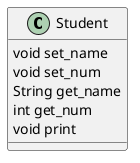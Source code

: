 @startuml mei
class Student{
void set_name
void set_num
String get_name
int get_num
void print
}
@enduml
